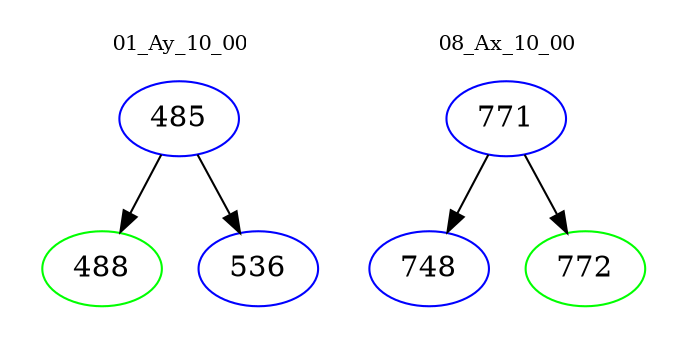 digraph{
subgraph cluster_0 {
color = white
label = "01_Ay_10_00";
fontsize=10;
T0_485 [label="485", color="blue"]
T0_485 -> T0_488 [color="black"]
T0_488 [label="488", color="green"]
T0_485 -> T0_536 [color="black"]
T0_536 [label="536", color="blue"]
}
subgraph cluster_1 {
color = white
label = "08_Ax_10_00";
fontsize=10;
T1_771 [label="771", color="blue"]
T1_771 -> T1_748 [color="black"]
T1_748 [label="748", color="blue"]
T1_771 -> T1_772 [color="black"]
T1_772 [label="772", color="green"]
}
}
